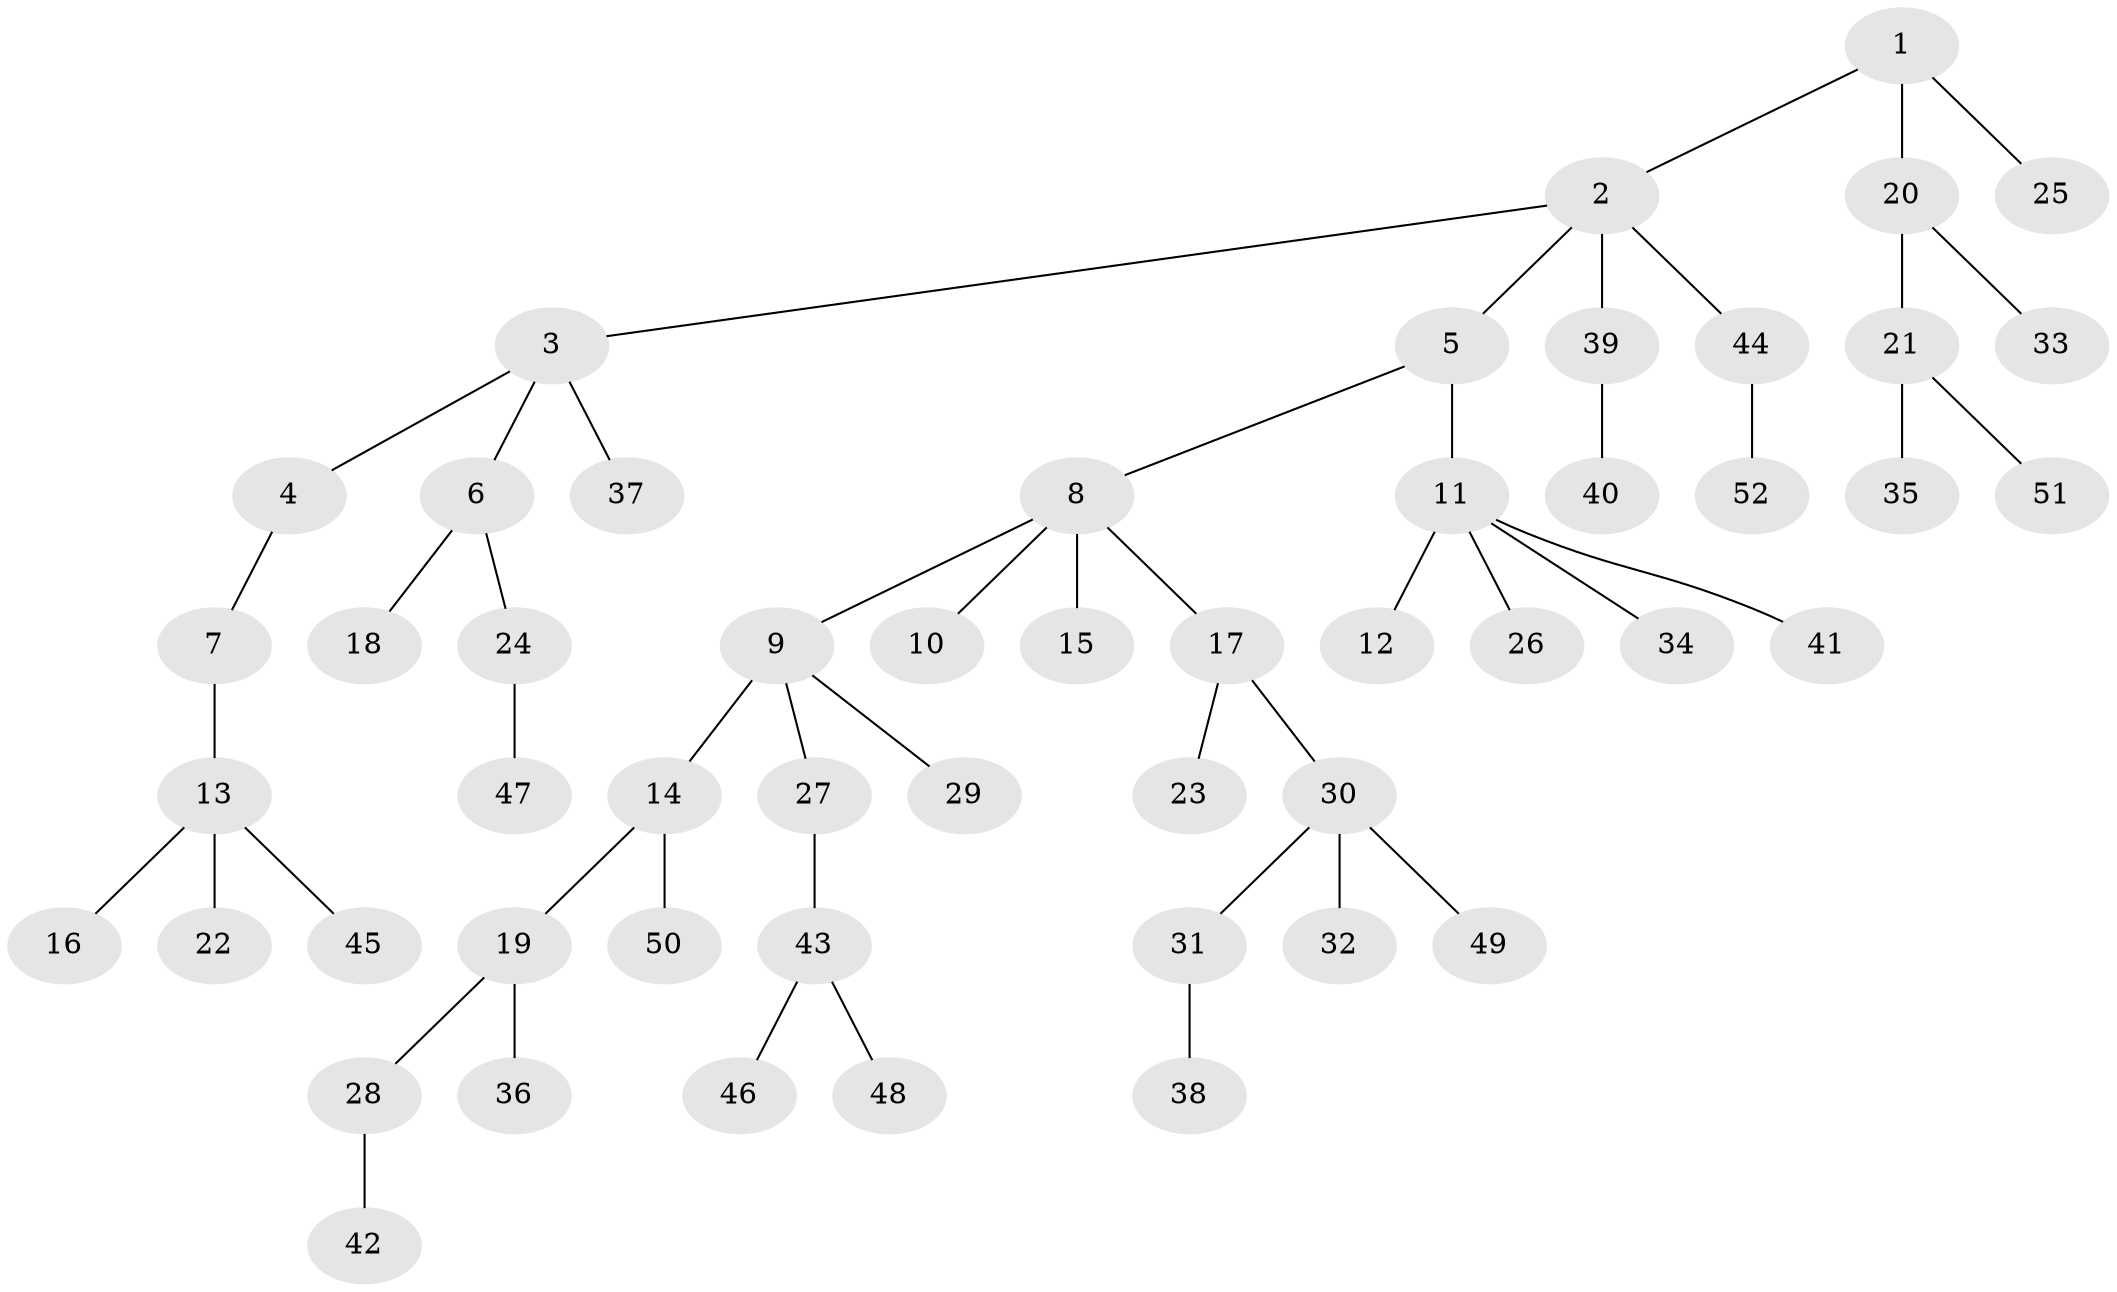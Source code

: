 // Generated by graph-tools (version 1.1) at 2025/50/03/09/25 03:50:26]
// undirected, 52 vertices, 51 edges
graph export_dot {
graph [start="1"]
  node [color=gray90,style=filled];
  1;
  2;
  3;
  4;
  5;
  6;
  7;
  8;
  9;
  10;
  11;
  12;
  13;
  14;
  15;
  16;
  17;
  18;
  19;
  20;
  21;
  22;
  23;
  24;
  25;
  26;
  27;
  28;
  29;
  30;
  31;
  32;
  33;
  34;
  35;
  36;
  37;
  38;
  39;
  40;
  41;
  42;
  43;
  44;
  45;
  46;
  47;
  48;
  49;
  50;
  51;
  52;
  1 -- 2;
  1 -- 20;
  1 -- 25;
  2 -- 3;
  2 -- 5;
  2 -- 39;
  2 -- 44;
  3 -- 4;
  3 -- 6;
  3 -- 37;
  4 -- 7;
  5 -- 8;
  5 -- 11;
  6 -- 18;
  6 -- 24;
  7 -- 13;
  8 -- 9;
  8 -- 10;
  8 -- 15;
  8 -- 17;
  9 -- 14;
  9 -- 27;
  9 -- 29;
  11 -- 12;
  11 -- 26;
  11 -- 34;
  11 -- 41;
  13 -- 16;
  13 -- 22;
  13 -- 45;
  14 -- 19;
  14 -- 50;
  17 -- 23;
  17 -- 30;
  19 -- 28;
  19 -- 36;
  20 -- 21;
  20 -- 33;
  21 -- 35;
  21 -- 51;
  24 -- 47;
  27 -- 43;
  28 -- 42;
  30 -- 31;
  30 -- 32;
  30 -- 49;
  31 -- 38;
  39 -- 40;
  43 -- 46;
  43 -- 48;
  44 -- 52;
}
